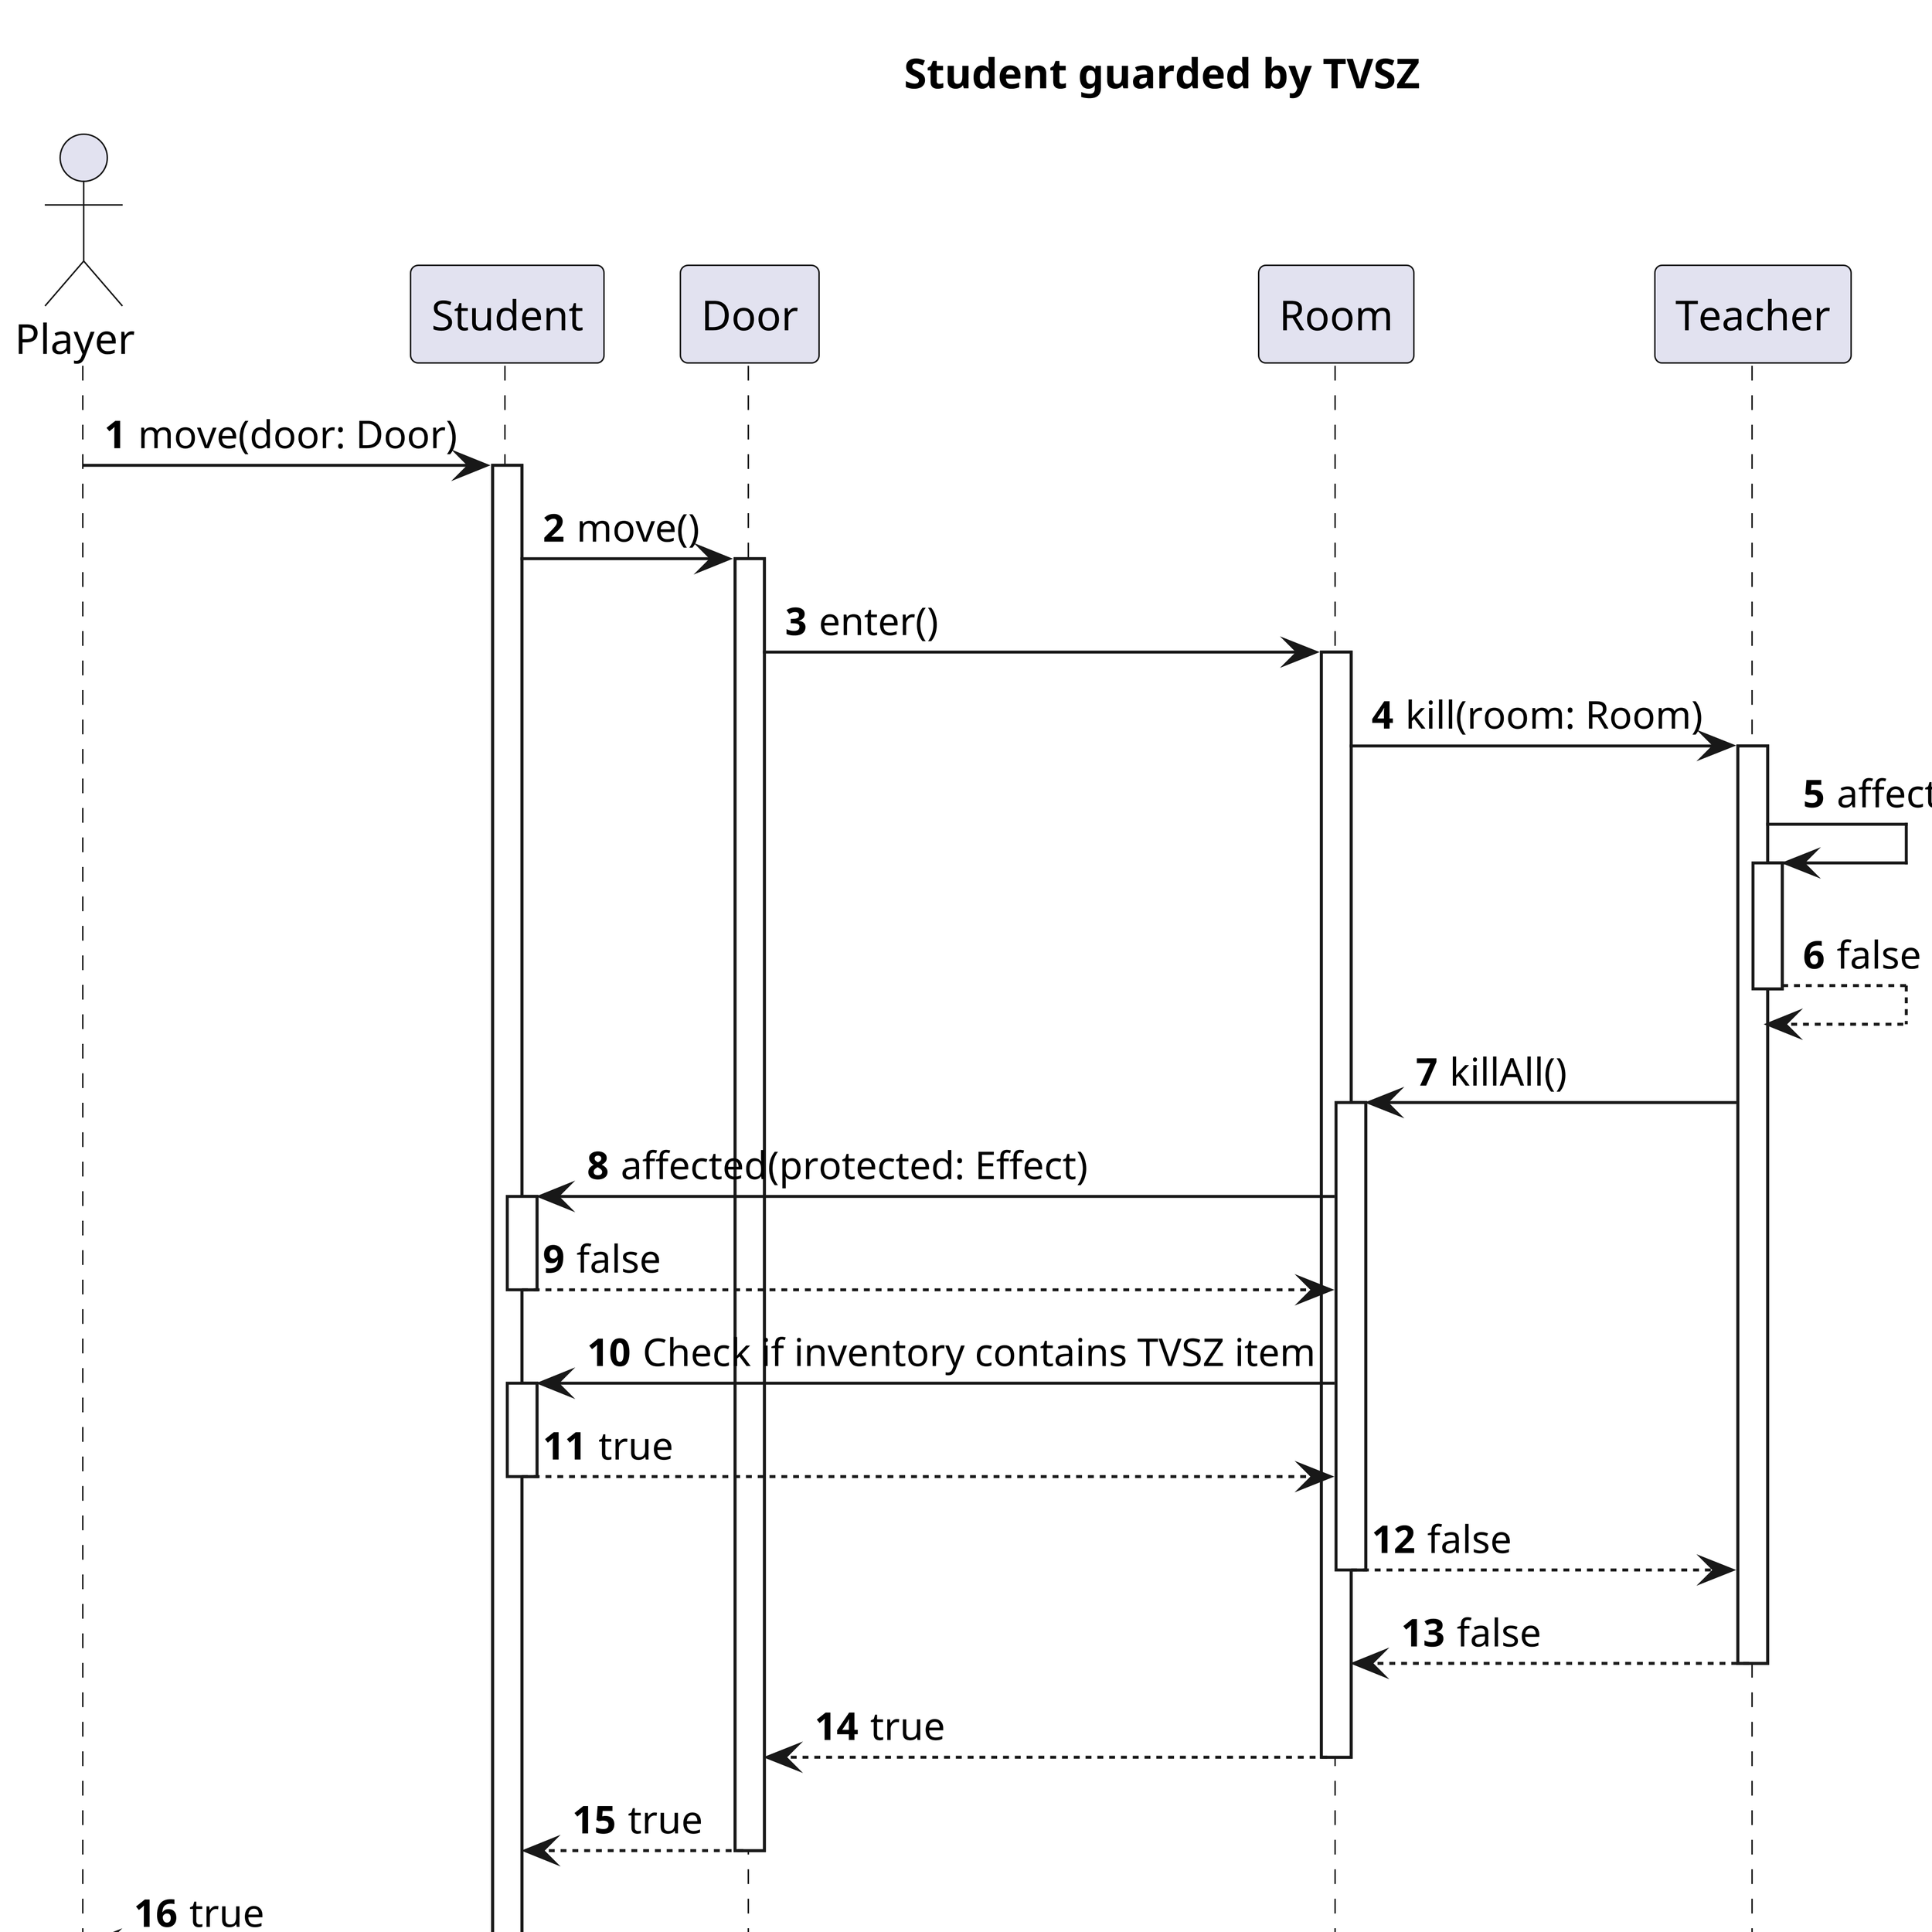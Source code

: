 @startuml
'https://plantuml.com/sequence-diagram

autonumber
title Student guarded by TVSZ
skinparam dpi 600

actor Player as p
participant Student as s
participant Door as d
participant Room as r
participant Teacher as t

p -> s: move(door: Door)
activate s

s -> d: move()
activate d

d -> r: enter()
activate r

r -> t: kill(room: Room)
activate t

t -> t: affected(stunned: Effect)
activate t
return false

t -> r: killAll()
activate r

r -> s: affected(protected: Effect)
activate s
return false

r -> s: Check if inventory contains TVSZ item
activate s

return true
return false
return false
return true
return true
return true
@enduml